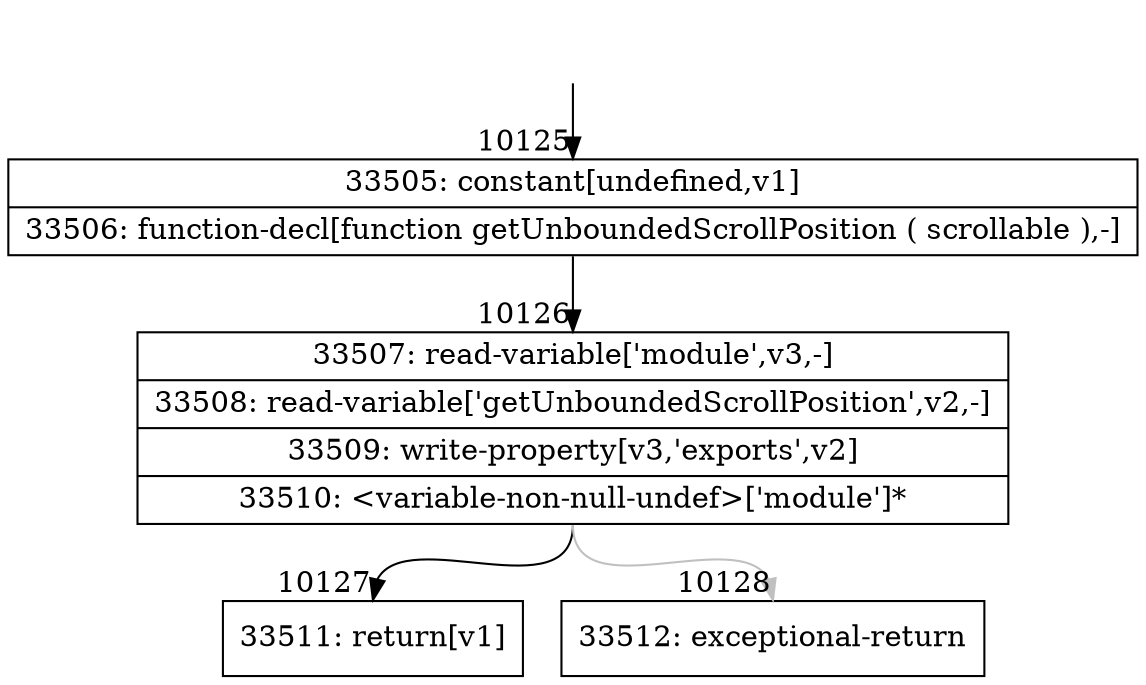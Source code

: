 digraph {
rankdir="TD"
BB_entry759[shape=none,label=""];
BB_entry759 -> BB10125 [tailport=s, headport=n, headlabel="    10125"]
BB10125 [shape=record label="{33505: constant[undefined,v1]|33506: function-decl[function getUnboundedScrollPosition ( scrollable ),-]}" ] 
BB10125 -> BB10126 [tailport=s, headport=n, headlabel="      10126"]
BB10126 [shape=record label="{33507: read-variable['module',v3,-]|33508: read-variable['getUnboundedScrollPosition',v2,-]|33509: write-property[v3,'exports',v2]|33510: \<variable-non-null-undef\>['module']*}" ] 
BB10126 -> BB10127 [tailport=s, headport=n, headlabel="      10127"]
BB10126 -> BB10128 [tailport=s, headport=n, color=gray, headlabel="      10128"]
BB10127 [shape=record label="{33511: return[v1]}" ] 
BB10128 [shape=record label="{33512: exceptional-return}" ] 
//#$~ 18178
}
